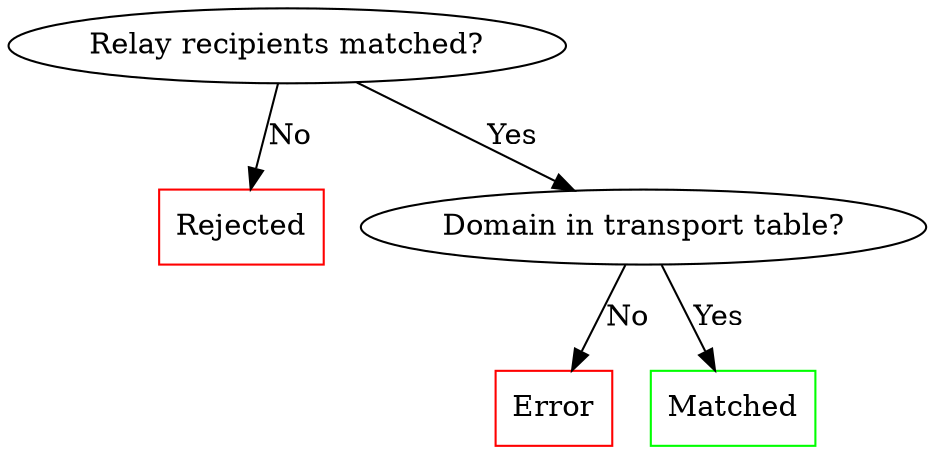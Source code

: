 digraph "NP" {
    "Relay recipients matched?" -> "Rejected" [label=No]
    "Relay recipients matched?" -> "Domain in transport table?" [label=Yes]
    "Domain in transport table?" -> Error [label=No]
    "Domain in transport table?" -> Matched [label=Yes]
    "Error" [color=Red, shape=box]
    "Matched" [color=Green, shape=box]
    "Rejected" [color=Red, shape=box]
}
